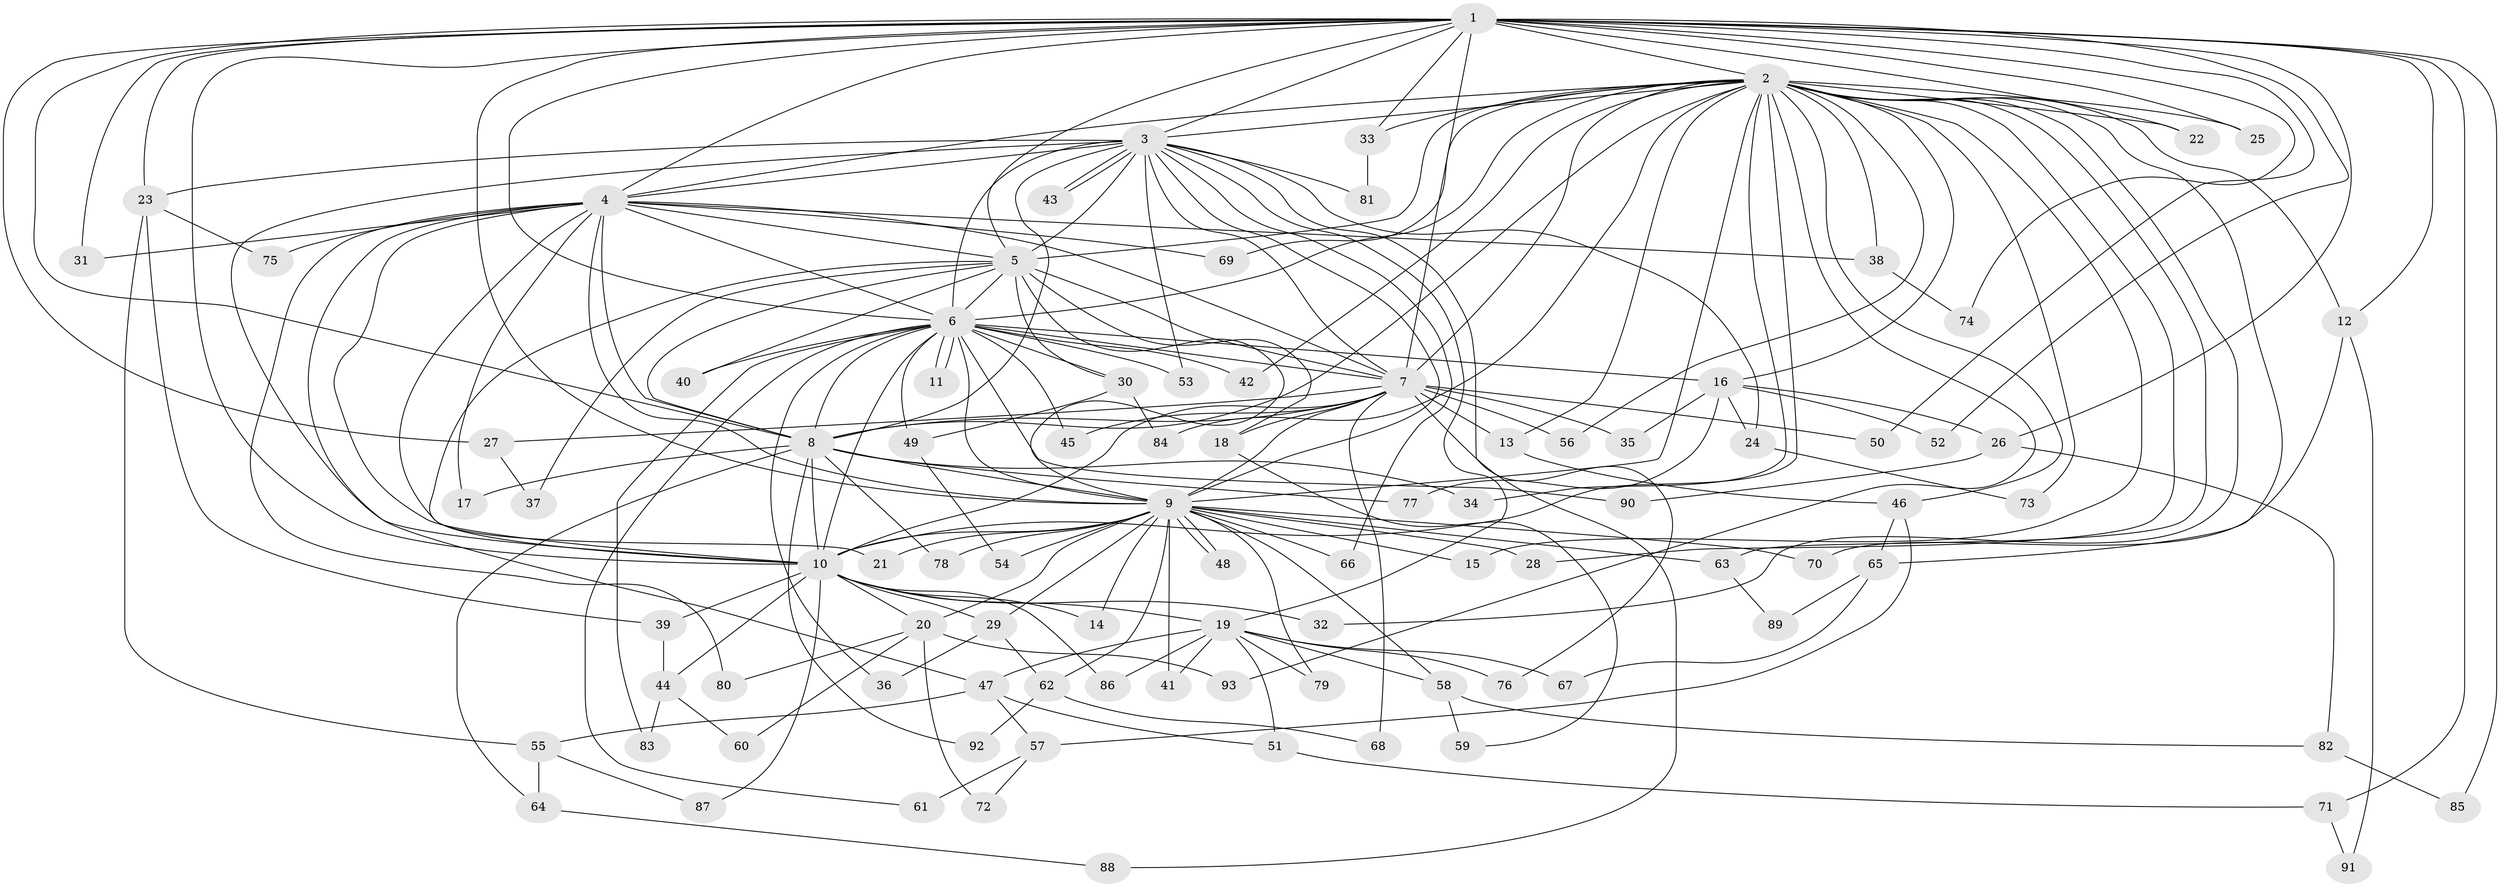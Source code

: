 // coarse degree distribution, {20: 0.02702702702702703, 1: 0.24324324324324326, 2: 0.5405405405405406, 4: 0.02702702702702703, 5: 0.05405405405405406, 3: 0.02702702702702703, 11: 0.02702702702702703, 23: 0.02702702702702703, 12: 0.02702702702702703}
// Generated by graph-tools (version 1.1) at 2025/48/03/04/25 21:48:38]
// undirected, 93 vertices, 211 edges
graph export_dot {
graph [start="1"]
  node [color=gray90,style=filled];
  1;
  2;
  3;
  4;
  5;
  6;
  7;
  8;
  9;
  10;
  11;
  12;
  13;
  14;
  15;
  16;
  17;
  18;
  19;
  20;
  21;
  22;
  23;
  24;
  25;
  26;
  27;
  28;
  29;
  30;
  31;
  32;
  33;
  34;
  35;
  36;
  37;
  38;
  39;
  40;
  41;
  42;
  43;
  44;
  45;
  46;
  47;
  48;
  49;
  50;
  51;
  52;
  53;
  54;
  55;
  56;
  57;
  58;
  59;
  60;
  61;
  62;
  63;
  64;
  65;
  66;
  67;
  68;
  69;
  70;
  71;
  72;
  73;
  74;
  75;
  76;
  77;
  78;
  79;
  80;
  81;
  82;
  83;
  84;
  85;
  86;
  87;
  88;
  89;
  90;
  91;
  92;
  93;
  1 -- 2;
  1 -- 3;
  1 -- 4;
  1 -- 5;
  1 -- 6;
  1 -- 7;
  1 -- 8;
  1 -- 9;
  1 -- 10;
  1 -- 12;
  1 -- 22;
  1 -- 23;
  1 -- 25;
  1 -- 26;
  1 -- 27;
  1 -- 31;
  1 -- 33;
  1 -- 50;
  1 -- 52;
  1 -- 71;
  1 -- 74;
  1 -- 85;
  2 -- 3;
  2 -- 4;
  2 -- 5;
  2 -- 6;
  2 -- 7;
  2 -- 8;
  2 -- 9;
  2 -- 10;
  2 -- 12;
  2 -- 13;
  2 -- 15;
  2 -- 16;
  2 -- 22;
  2 -- 25;
  2 -- 28;
  2 -- 32;
  2 -- 33;
  2 -- 34;
  2 -- 38;
  2 -- 42;
  2 -- 46;
  2 -- 56;
  2 -- 63;
  2 -- 65;
  2 -- 69;
  2 -- 73;
  2 -- 84;
  2 -- 93;
  3 -- 4;
  3 -- 5;
  3 -- 6;
  3 -- 7;
  3 -- 8;
  3 -- 9;
  3 -- 10;
  3 -- 19;
  3 -- 23;
  3 -- 24;
  3 -- 43;
  3 -- 43;
  3 -- 53;
  3 -- 66;
  3 -- 76;
  3 -- 81;
  4 -- 5;
  4 -- 6;
  4 -- 7;
  4 -- 8;
  4 -- 9;
  4 -- 10;
  4 -- 17;
  4 -- 21;
  4 -- 31;
  4 -- 38;
  4 -- 47;
  4 -- 69;
  4 -- 75;
  4 -- 80;
  5 -- 6;
  5 -- 7;
  5 -- 8;
  5 -- 9;
  5 -- 10;
  5 -- 18;
  5 -- 30;
  5 -- 37;
  5 -- 40;
  6 -- 7;
  6 -- 8;
  6 -- 9;
  6 -- 10;
  6 -- 11;
  6 -- 11;
  6 -- 16;
  6 -- 30;
  6 -- 36;
  6 -- 40;
  6 -- 42;
  6 -- 45;
  6 -- 49;
  6 -- 53;
  6 -- 61;
  6 -- 83;
  6 -- 90;
  7 -- 8;
  7 -- 9;
  7 -- 10;
  7 -- 13;
  7 -- 18;
  7 -- 27;
  7 -- 35;
  7 -- 45;
  7 -- 50;
  7 -- 56;
  7 -- 68;
  7 -- 88;
  8 -- 9;
  8 -- 10;
  8 -- 17;
  8 -- 34;
  8 -- 64;
  8 -- 77;
  8 -- 78;
  8 -- 92;
  9 -- 10;
  9 -- 14;
  9 -- 15;
  9 -- 20;
  9 -- 21;
  9 -- 28;
  9 -- 29;
  9 -- 41;
  9 -- 48;
  9 -- 48;
  9 -- 54;
  9 -- 58;
  9 -- 62;
  9 -- 63;
  9 -- 66;
  9 -- 70;
  9 -- 78;
  9 -- 79;
  10 -- 14;
  10 -- 19;
  10 -- 20;
  10 -- 29;
  10 -- 32;
  10 -- 39;
  10 -- 44;
  10 -- 86;
  10 -- 87;
  12 -- 70;
  12 -- 91;
  13 -- 46;
  16 -- 24;
  16 -- 26;
  16 -- 35;
  16 -- 52;
  16 -- 77;
  18 -- 59;
  19 -- 41;
  19 -- 47;
  19 -- 51;
  19 -- 58;
  19 -- 67;
  19 -- 76;
  19 -- 79;
  19 -- 86;
  20 -- 60;
  20 -- 72;
  20 -- 80;
  20 -- 93;
  23 -- 39;
  23 -- 55;
  23 -- 75;
  24 -- 73;
  26 -- 82;
  26 -- 90;
  27 -- 37;
  29 -- 36;
  29 -- 62;
  30 -- 49;
  30 -- 84;
  33 -- 81;
  38 -- 74;
  39 -- 44;
  44 -- 60;
  44 -- 83;
  46 -- 57;
  46 -- 65;
  47 -- 51;
  47 -- 55;
  47 -- 57;
  49 -- 54;
  51 -- 71;
  55 -- 64;
  55 -- 87;
  57 -- 61;
  57 -- 72;
  58 -- 59;
  58 -- 82;
  62 -- 68;
  62 -- 92;
  63 -- 89;
  64 -- 88;
  65 -- 67;
  65 -- 89;
  71 -- 91;
  82 -- 85;
}

